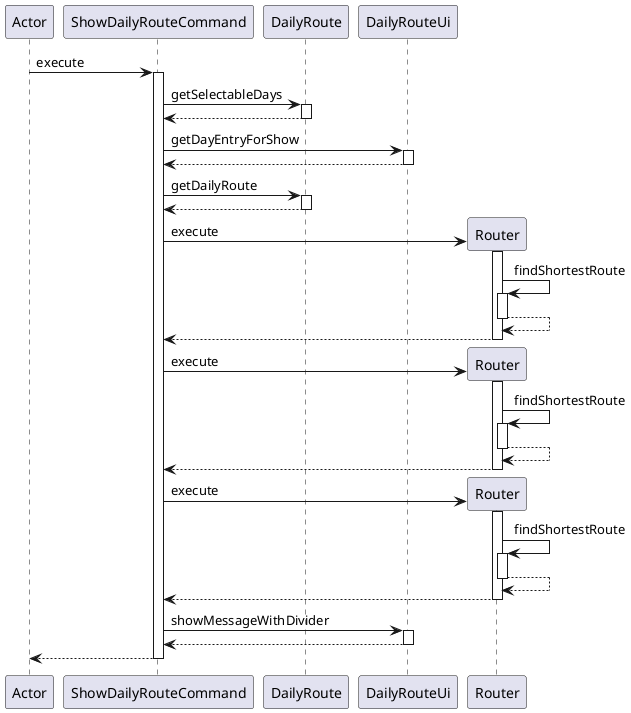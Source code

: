 @startuml
participant Actor
Actor -> ShowDailyRouteCommand : execute
activate ShowDailyRouteCommand
ShowDailyRouteCommand -> DailyRoute : getSelectableDays
activate DailyRoute
return
deactivate DailyRoute
ShowDailyRouteCommand -> DailyRouteUi : getDayEntryForShow
activate DailyRouteUi
return
deactivate DailyRouteUi
ShowDailyRouteCommand -> DailyRoute : getDailyRoute
activate DailyRoute
return
deactivate DailyRoute

create Router
ShowDailyRouteCommand -> Router : execute
activate Router
Router -> Router : findShortestRoute
activate Router
return
return

create Router
ShowDailyRouteCommand -> Router : execute
activate Router
Router -> Router : findShortestRoute
activate Router
return
return
create Router
ShowDailyRouteCommand -> Router : execute
activate Router
Router -> Router : findShortestRoute
activate Router
return
return

ShowDailyRouteCommand -> DailyRouteUi: showMessageWithDivider
activate DailyRouteUi
return
deactivate DailyRouteUi
ShowDailyRouteCommand --> Actor
deactivate ShowDailyRouteCommand
@enduml
